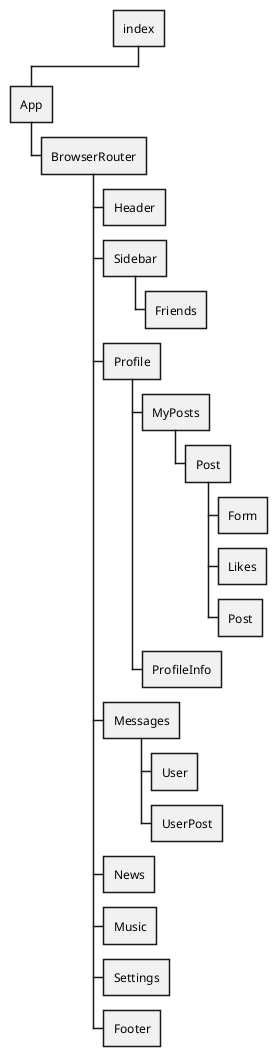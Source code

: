 @startwbs
* index
** App
*** BrowserRouter

**** Header

**** Sidebar
***** Friends

**** Profile
***** MyPosts
****** Post
******* Form
******* Likes
******* Post
***** ProfileInfo


**** Messages
***** User
***** UserPost

**** News

**** Music

**** Settings

**** Footer



@endwbs